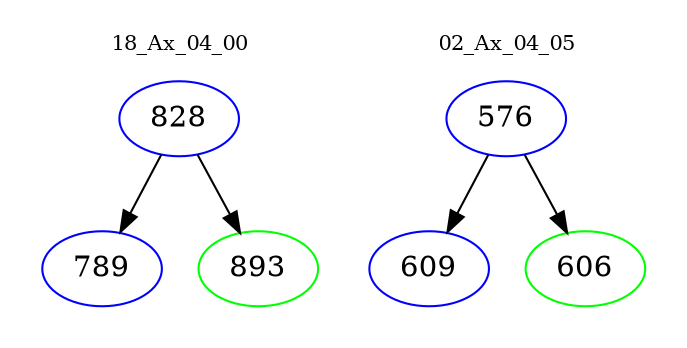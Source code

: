 digraph{
subgraph cluster_0 {
color = white
label = "18_Ax_04_00";
fontsize=10;
T0_828 [label="828", color="blue"]
T0_828 -> T0_789 [color="black"]
T0_789 [label="789", color="blue"]
T0_828 -> T0_893 [color="black"]
T0_893 [label="893", color="green"]
}
subgraph cluster_1 {
color = white
label = "02_Ax_04_05";
fontsize=10;
T1_576 [label="576", color="blue"]
T1_576 -> T1_609 [color="black"]
T1_609 [label="609", color="blue"]
T1_576 -> T1_606 [color="black"]
T1_606 [label="606", color="green"]
}
}
